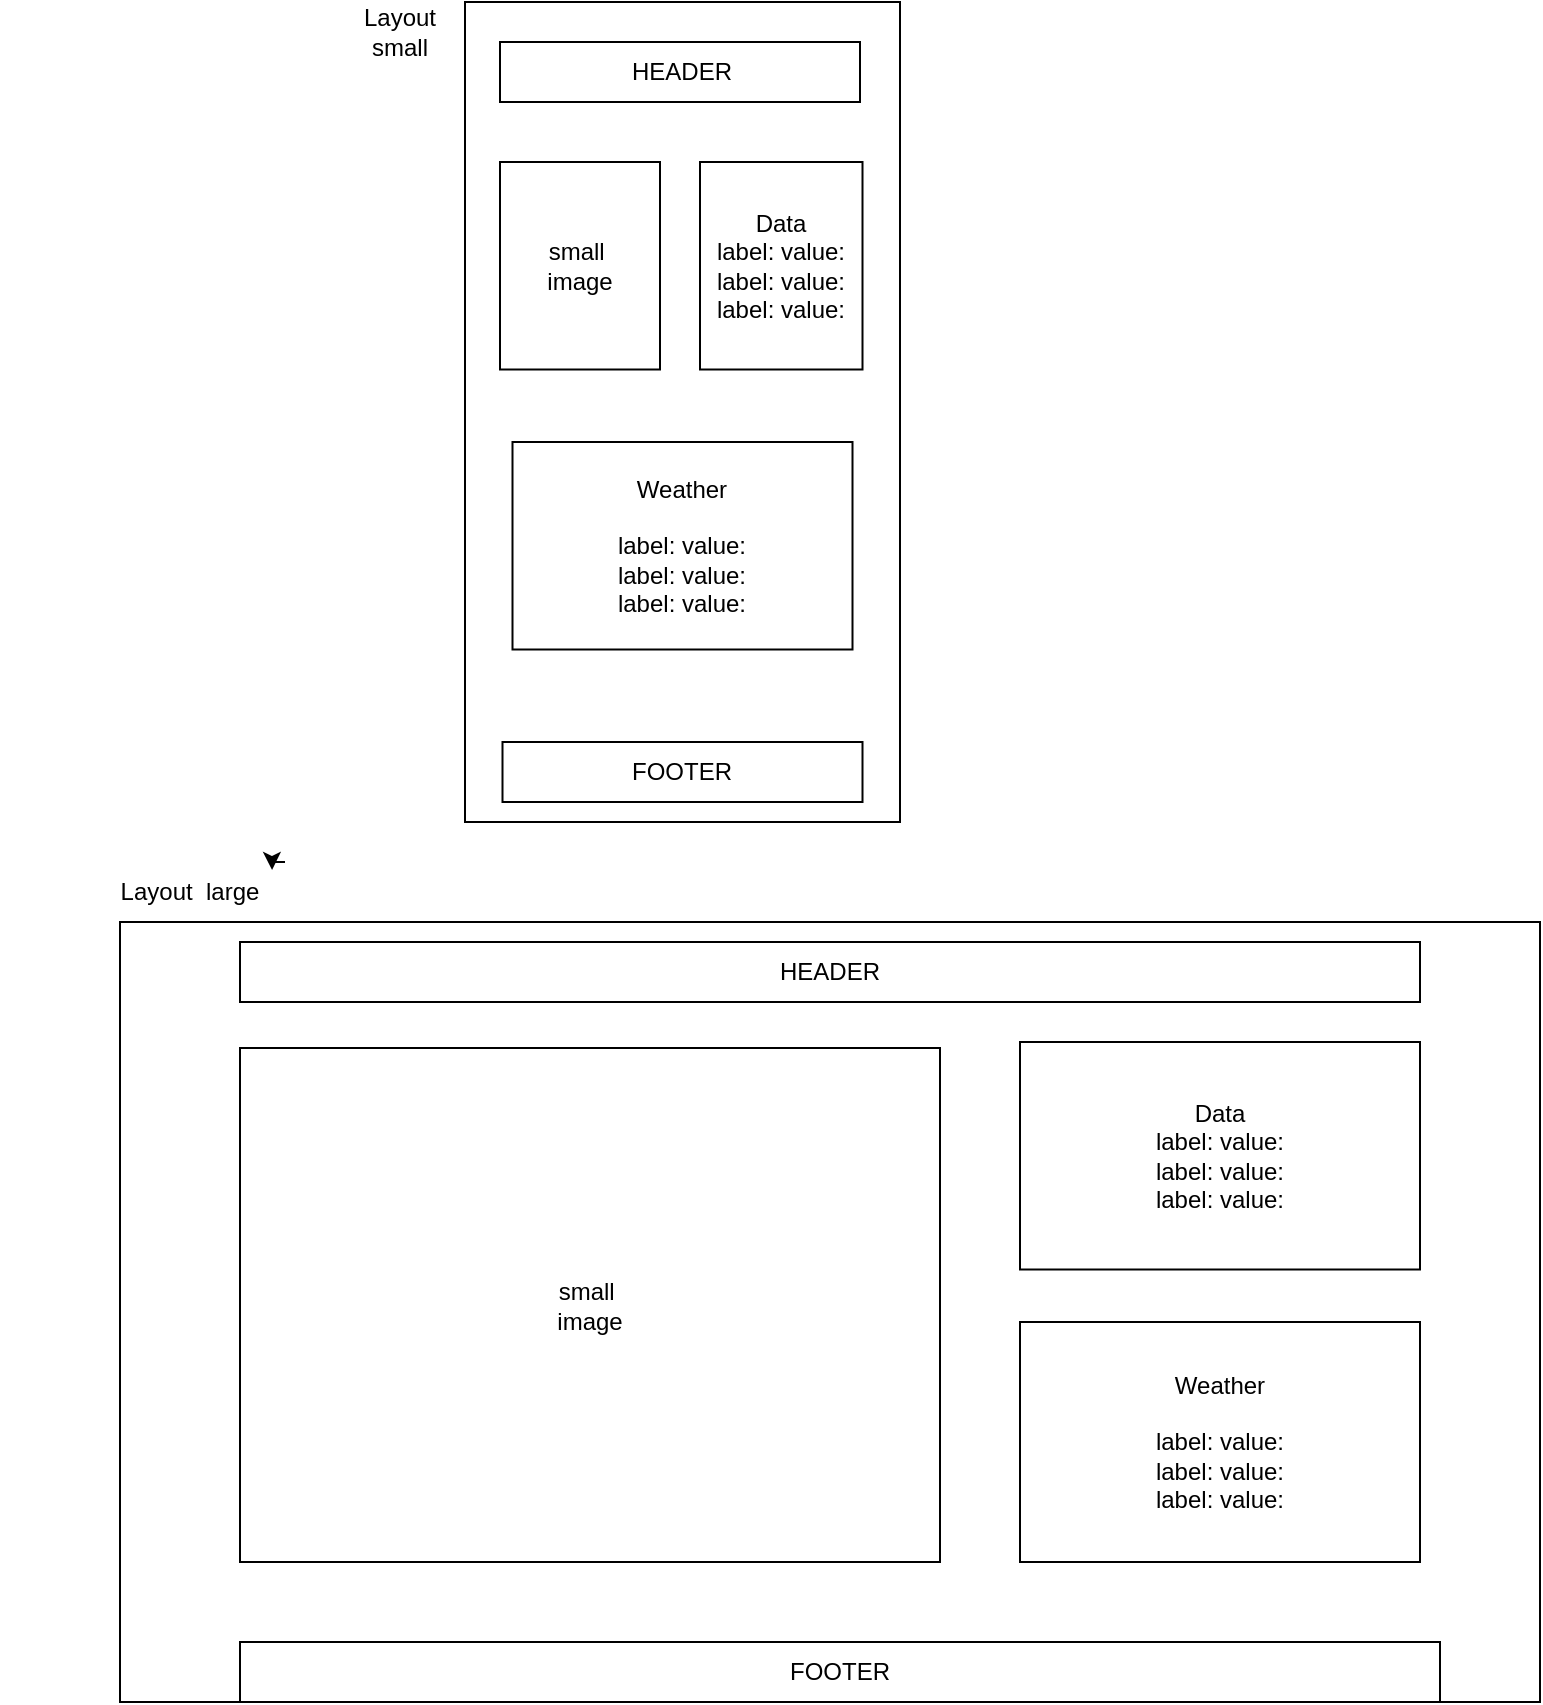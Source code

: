 <mxfile version="24.7.17">
  <diagram name="Página-1" id="dli9Ct7WA-Y6g10OxSPM">
    <mxGraphModel dx="1434" dy="772" grid="1" gridSize="10" guides="1" tooltips="1" connect="1" arrows="1" fold="1" page="1" pageScale="1" pageWidth="827" pageHeight="1169" math="0" shadow="0">
      <root>
        <mxCell id="0" />
        <mxCell id="1" parent="0" />
        <mxCell id="4VcA2u2GX-OfZA5xC6Pf-2" value="" style="rounded=0;whiteSpace=wrap;html=1;rotation=90;" vertex="1" parent="1">
          <mxGeometry x="166.25" y="106.25" width="410" height="217.5" as="geometry" />
        </mxCell>
        <mxCell id="4VcA2u2GX-OfZA5xC6Pf-4" value="Layout small" style="text;html=1;align=center;verticalAlign=middle;whiteSpace=wrap;rounded=0;" vertex="1" parent="1">
          <mxGeometry x="200" y="10" width="60" height="30" as="geometry" />
        </mxCell>
        <mxCell id="4VcA2u2GX-OfZA5xC6Pf-5" value="Layout&amp;nbsp; large" style="text;html=1;align=center;verticalAlign=middle;whiteSpace=wrap;rounded=0;" vertex="1" parent="1">
          <mxGeometry x="30" y="440" width="190" height="30" as="geometry" />
        </mxCell>
        <mxCell id="4VcA2u2GX-OfZA5xC6Pf-6" style="edgeStyle=orthogonalEdgeStyle;rounded=0;orthogonalLoop=1;jettySize=auto;html=1;exitX=0.75;exitY=0;exitDx=0;exitDy=0;entryX=0.716;entryY=0.133;entryDx=0;entryDy=0;entryPerimeter=0;" edge="1" parent="1" source="4VcA2u2GX-OfZA5xC6Pf-5" target="4VcA2u2GX-OfZA5xC6Pf-5">
          <mxGeometry relative="1" as="geometry" />
        </mxCell>
        <mxCell id="4VcA2u2GX-OfZA5xC6Pf-8" value="" style="rounded=0;whiteSpace=wrap;html=1;" vertex="1" parent="1">
          <mxGeometry x="90" y="470" width="710" height="390" as="geometry" />
        </mxCell>
        <mxCell id="4VcA2u2GX-OfZA5xC6Pf-9" value="" style="rounded=0;whiteSpace=wrap;html=1;" vertex="1" parent="1">
          <mxGeometry x="280" y="30" width="180" height="30" as="geometry" />
        </mxCell>
        <mxCell id="4VcA2u2GX-OfZA5xC6Pf-10" value="HEADER" style="text;html=1;align=center;verticalAlign=middle;whiteSpace=wrap;rounded=0;" vertex="1" parent="1">
          <mxGeometry x="341.25" y="30" width="60" height="30" as="geometry" />
        </mxCell>
        <mxCell id="4VcA2u2GX-OfZA5xC6Pf-11" value="small&amp;nbsp;&lt;div&gt;image&lt;/div&gt;" style="rounded=0;whiteSpace=wrap;html=1;" vertex="1" parent="1">
          <mxGeometry x="280" y="90" width="80" height="103.75" as="geometry" />
        </mxCell>
        <mxCell id="4VcA2u2GX-OfZA5xC6Pf-12" value="Data&lt;div&gt;label: value:&lt;/div&gt;&lt;div&gt;label: value:&lt;br&gt;&lt;/div&gt;&lt;div&gt;label: value:&lt;br&gt;&lt;/div&gt;" style="rounded=0;whiteSpace=wrap;html=1;" vertex="1" parent="1">
          <mxGeometry x="380" y="90" width="81.25" height="103.75" as="geometry" />
        </mxCell>
        <mxCell id="4VcA2u2GX-OfZA5xC6Pf-13" value="FOOTER" style="rounded=0;whiteSpace=wrap;html=1;" vertex="1" parent="1">
          <mxGeometry x="281.25" y="380" width="180" height="30" as="geometry" />
        </mxCell>
        <mxCell id="4VcA2u2GX-OfZA5xC6Pf-14" value="Weather&lt;div&gt;&lt;br&gt;&lt;div&gt;label: value:&lt;/div&gt;&lt;div&gt;label: value:&lt;br&gt;&lt;/div&gt;&lt;div&gt;label: value:&lt;/div&gt;&lt;/div&gt;" style="rounded=0;whiteSpace=wrap;html=1;" vertex="1" parent="1">
          <mxGeometry x="286.25" y="230" width="170" height="103.75" as="geometry" />
        </mxCell>
        <mxCell id="4VcA2u2GX-OfZA5xC6Pf-21" value="HEADER" style="rounded=0;whiteSpace=wrap;html=1;" vertex="1" parent="1">
          <mxGeometry x="150" y="480" width="590" height="30" as="geometry" />
        </mxCell>
        <mxCell id="4VcA2u2GX-OfZA5xC6Pf-22" value="small&amp;nbsp;&lt;div&gt;image&lt;/div&gt;" style="rounded=0;whiteSpace=wrap;html=1;" vertex="1" parent="1">
          <mxGeometry x="150" y="533" width="350" height="257" as="geometry" />
        </mxCell>
        <mxCell id="4VcA2u2GX-OfZA5xC6Pf-23" value="Data&lt;div&gt;label: value:&lt;/div&gt;&lt;div&gt;label: value:&lt;br&gt;&lt;/div&gt;&lt;div&gt;label: value:&lt;br&gt;&lt;/div&gt;" style="rounded=0;whiteSpace=wrap;html=1;" vertex="1" parent="1">
          <mxGeometry x="540" y="530" width="200" height="113.75" as="geometry" />
        </mxCell>
        <mxCell id="4VcA2u2GX-OfZA5xC6Pf-24" value="FOOTER" style="rounded=0;whiteSpace=wrap;html=1;" vertex="1" parent="1">
          <mxGeometry x="150" y="830" width="600" height="30" as="geometry" />
        </mxCell>
        <mxCell id="4VcA2u2GX-OfZA5xC6Pf-25" value="Weather&lt;div&gt;&lt;br&gt;&lt;div&gt;label: value:&lt;/div&gt;&lt;div&gt;label: value:&lt;br&gt;&lt;/div&gt;&lt;div&gt;label: value:&lt;/div&gt;&lt;/div&gt;" style="rounded=0;whiteSpace=wrap;html=1;" vertex="1" parent="1">
          <mxGeometry x="540" y="670" width="200" height="120" as="geometry" />
        </mxCell>
      </root>
    </mxGraphModel>
  </diagram>
</mxfile>
